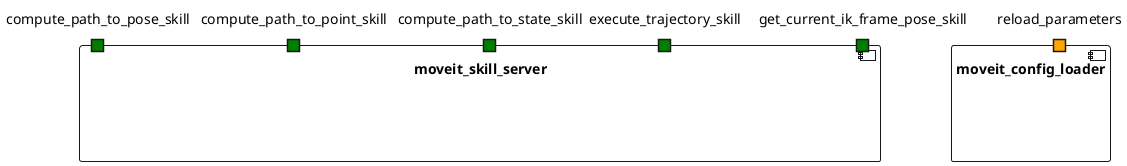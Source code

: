 @startuml

/'SUBSYSTEMS'/

  component moveit_skill_server {

/' PORTS DEFINED AS AVAILABLE IN THE ROSSYSTEM FILE '/
    portin moveit_skill_server.compute_path_to_pose_skill as "compute_path_to_pose_skill" #green
    portin moveit_skill_server.compute_path_to_point_skill as "compute_path_to_point_skill" #green
    portin moveit_skill_server.compute_path_to_state_skill as "compute_path_to_state_skill" #green
    portin moveit_skill_server.execute_trajectory_skill as "execute_trajectory_skill" #green
    portin moveit_skill_server.get_current_ik_frame_pose_skill as "get_current_ik_frame_pose_skill" #green

/' PORTS FROM THE ORIGINAL NODE '/
  }

  component moveit_config_loader {

/' PORTS DEFINED AS AVAILABLE IN THE ROSSYSTEM FILE '/
    portin moveit_config_loader.reload_parameters as "reload_parameters" #orange

/' PORTS FROM THE ORIGINAL NODE '/
  }


@enduml